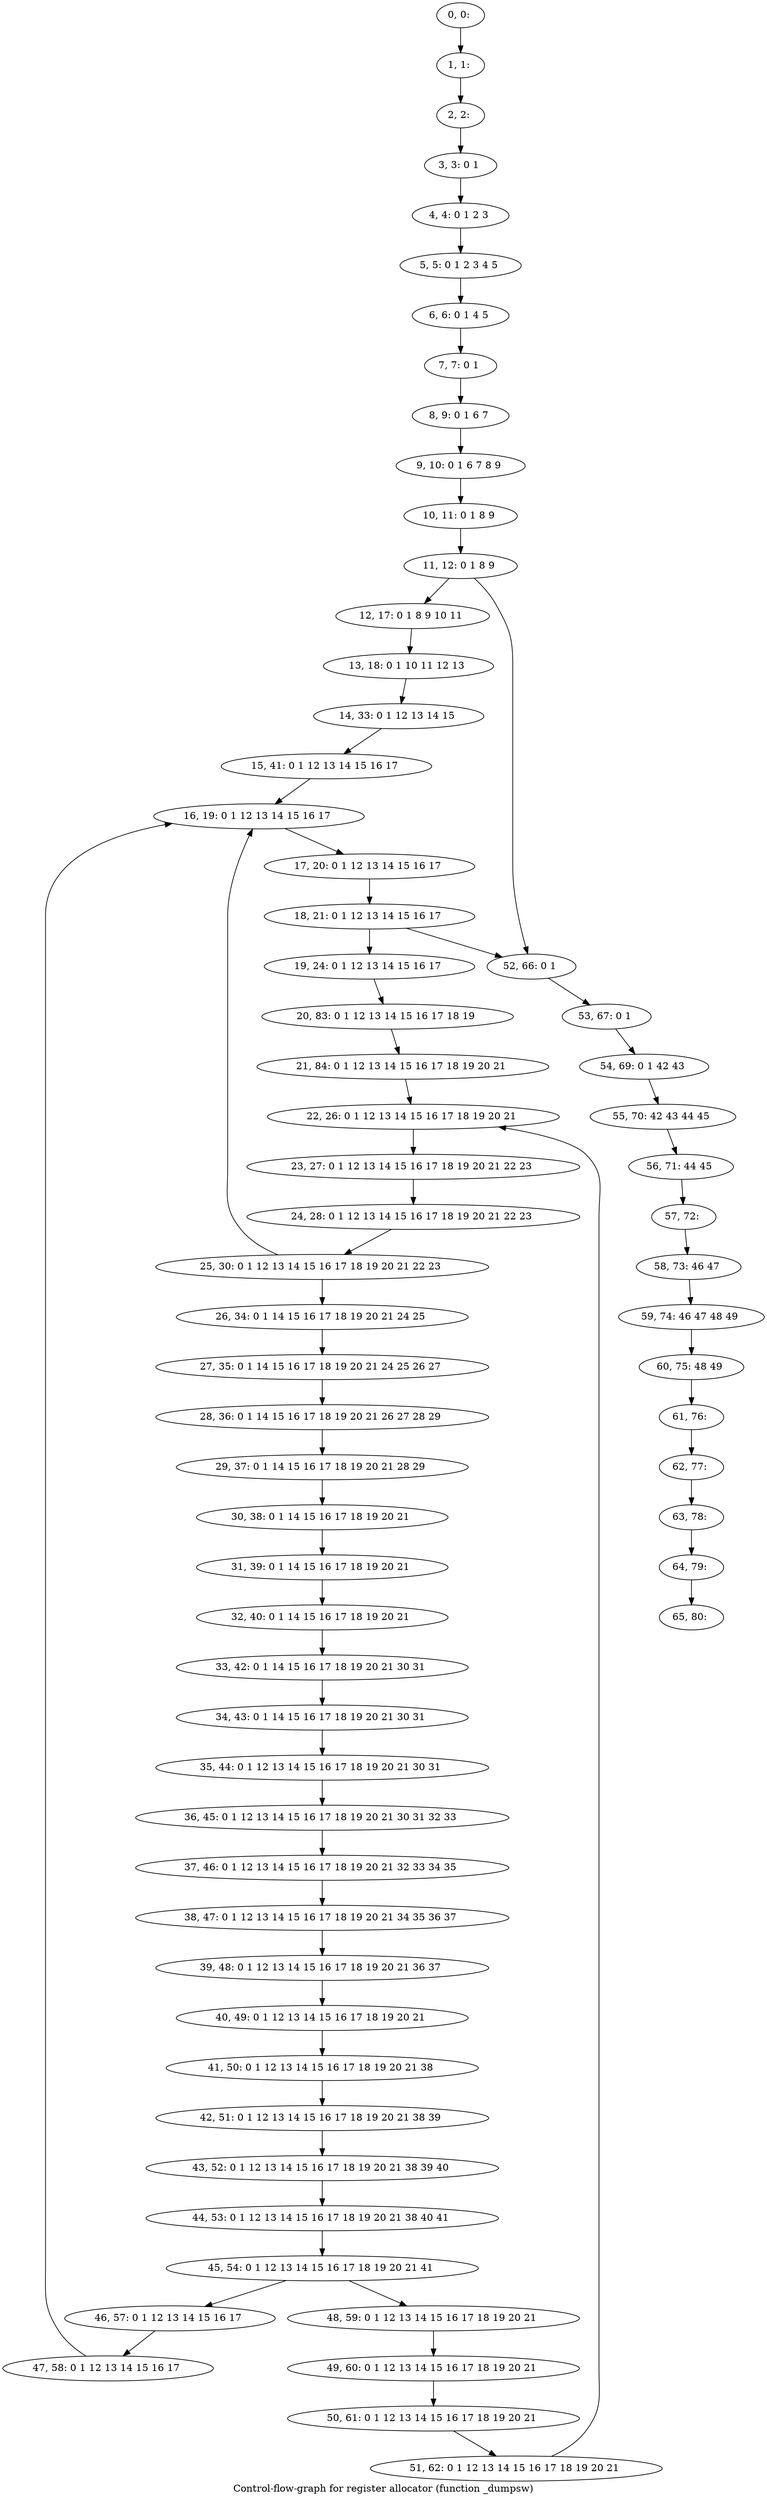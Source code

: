 digraph G {
graph [label="Control-flow-graph for register allocator (function _dumpsw)"]
0[label="0, 0: "];
1[label="1, 1: "];
2[label="2, 2: "];
3[label="3, 3: 0 1 "];
4[label="4, 4: 0 1 2 3 "];
5[label="5, 5: 0 1 2 3 4 5 "];
6[label="6, 6: 0 1 4 5 "];
7[label="7, 7: 0 1 "];
8[label="8, 9: 0 1 6 7 "];
9[label="9, 10: 0 1 6 7 8 9 "];
10[label="10, 11: 0 1 8 9 "];
11[label="11, 12: 0 1 8 9 "];
12[label="12, 17: 0 1 8 9 10 11 "];
13[label="13, 18: 0 1 10 11 12 13 "];
14[label="14, 33: 0 1 12 13 14 15 "];
15[label="15, 41: 0 1 12 13 14 15 16 17 "];
16[label="16, 19: 0 1 12 13 14 15 16 17 "];
17[label="17, 20: 0 1 12 13 14 15 16 17 "];
18[label="18, 21: 0 1 12 13 14 15 16 17 "];
19[label="19, 24: 0 1 12 13 14 15 16 17 "];
20[label="20, 83: 0 1 12 13 14 15 16 17 18 19 "];
21[label="21, 84: 0 1 12 13 14 15 16 17 18 19 20 21 "];
22[label="22, 26: 0 1 12 13 14 15 16 17 18 19 20 21 "];
23[label="23, 27: 0 1 12 13 14 15 16 17 18 19 20 21 22 23 "];
24[label="24, 28: 0 1 12 13 14 15 16 17 18 19 20 21 22 23 "];
25[label="25, 30: 0 1 12 13 14 15 16 17 18 19 20 21 22 23 "];
26[label="26, 34: 0 1 14 15 16 17 18 19 20 21 24 25 "];
27[label="27, 35: 0 1 14 15 16 17 18 19 20 21 24 25 26 27 "];
28[label="28, 36: 0 1 14 15 16 17 18 19 20 21 26 27 28 29 "];
29[label="29, 37: 0 1 14 15 16 17 18 19 20 21 28 29 "];
30[label="30, 38: 0 1 14 15 16 17 18 19 20 21 "];
31[label="31, 39: 0 1 14 15 16 17 18 19 20 21 "];
32[label="32, 40: 0 1 14 15 16 17 18 19 20 21 "];
33[label="33, 42: 0 1 14 15 16 17 18 19 20 21 30 31 "];
34[label="34, 43: 0 1 14 15 16 17 18 19 20 21 30 31 "];
35[label="35, 44: 0 1 12 13 14 15 16 17 18 19 20 21 30 31 "];
36[label="36, 45: 0 1 12 13 14 15 16 17 18 19 20 21 30 31 32 33 "];
37[label="37, 46: 0 1 12 13 14 15 16 17 18 19 20 21 32 33 34 35 "];
38[label="38, 47: 0 1 12 13 14 15 16 17 18 19 20 21 34 35 36 37 "];
39[label="39, 48: 0 1 12 13 14 15 16 17 18 19 20 21 36 37 "];
40[label="40, 49: 0 1 12 13 14 15 16 17 18 19 20 21 "];
41[label="41, 50: 0 1 12 13 14 15 16 17 18 19 20 21 38 "];
42[label="42, 51: 0 1 12 13 14 15 16 17 18 19 20 21 38 39 "];
43[label="43, 52: 0 1 12 13 14 15 16 17 18 19 20 21 38 39 40 "];
44[label="44, 53: 0 1 12 13 14 15 16 17 18 19 20 21 38 40 41 "];
45[label="45, 54: 0 1 12 13 14 15 16 17 18 19 20 21 41 "];
46[label="46, 57: 0 1 12 13 14 15 16 17 "];
47[label="47, 58: 0 1 12 13 14 15 16 17 "];
48[label="48, 59: 0 1 12 13 14 15 16 17 18 19 20 21 "];
49[label="49, 60: 0 1 12 13 14 15 16 17 18 19 20 21 "];
50[label="50, 61: 0 1 12 13 14 15 16 17 18 19 20 21 "];
51[label="51, 62: 0 1 12 13 14 15 16 17 18 19 20 21 "];
52[label="52, 66: 0 1 "];
53[label="53, 67: 0 1 "];
54[label="54, 69: 0 1 42 43 "];
55[label="55, 70: 42 43 44 45 "];
56[label="56, 71: 44 45 "];
57[label="57, 72: "];
58[label="58, 73: 46 47 "];
59[label="59, 74: 46 47 48 49 "];
60[label="60, 75: 48 49 "];
61[label="61, 76: "];
62[label="62, 77: "];
63[label="63, 78: "];
64[label="64, 79: "];
65[label="65, 80: "];
0->1 ;
1->2 ;
2->3 ;
3->4 ;
4->5 ;
5->6 ;
6->7 ;
7->8 ;
8->9 ;
9->10 ;
10->11 ;
11->12 ;
11->52 ;
12->13 ;
13->14 ;
14->15 ;
15->16 ;
16->17 ;
17->18 ;
18->19 ;
18->52 ;
19->20 ;
20->21 ;
21->22 ;
22->23 ;
23->24 ;
24->25 ;
25->26 ;
25->16 ;
26->27 ;
27->28 ;
28->29 ;
29->30 ;
30->31 ;
31->32 ;
32->33 ;
33->34 ;
34->35 ;
35->36 ;
36->37 ;
37->38 ;
38->39 ;
39->40 ;
40->41 ;
41->42 ;
42->43 ;
43->44 ;
44->45 ;
45->46 ;
45->48 ;
46->47 ;
47->16 ;
48->49 ;
49->50 ;
50->51 ;
51->22 ;
52->53 ;
53->54 ;
54->55 ;
55->56 ;
56->57 ;
57->58 ;
58->59 ;
59->60 ;
60->61 ;
61->62 ;
62->63 ;
63->64 ;
64->65 ;
}
